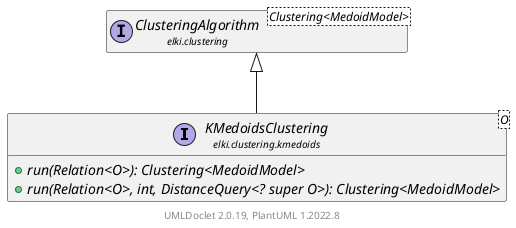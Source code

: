 @startuml
    remove .*\.(Instance|Par|Parameterizer|Factory)$
    set namespaceSeparator none
    hide empty fields
    hide empty methods

    interface "<size:14>KMedoidsClustering\n<size:10>elki.clustering.kmedoids" as elki.clustering.kmedoids.KMedoidsClustering<O> [[KMedoidsClustering.html]] {
        {abstract} +run(Relation<O>): Clustering<MedoidModel>
        {abstract} +run(Relation<O>, int, DistanceQuery<? super O>): Clustering<MedoidModel>
    }

    interface "<size:14>ClusteringAlgorithm\n<size:10>elki.clustering" as elki.clustering.ClusteringAlgorithm<Clustering<MedoidModel>> [[../ClusteringAlgorithm.html]]

    elki.clustering.ClusteringAlgorithm <|-- elki.clustering.kmedoids.KMedoidsClustering

    center footer UMLDoclet 2.0.19, PlantUML 1.2022.8
@enduml
